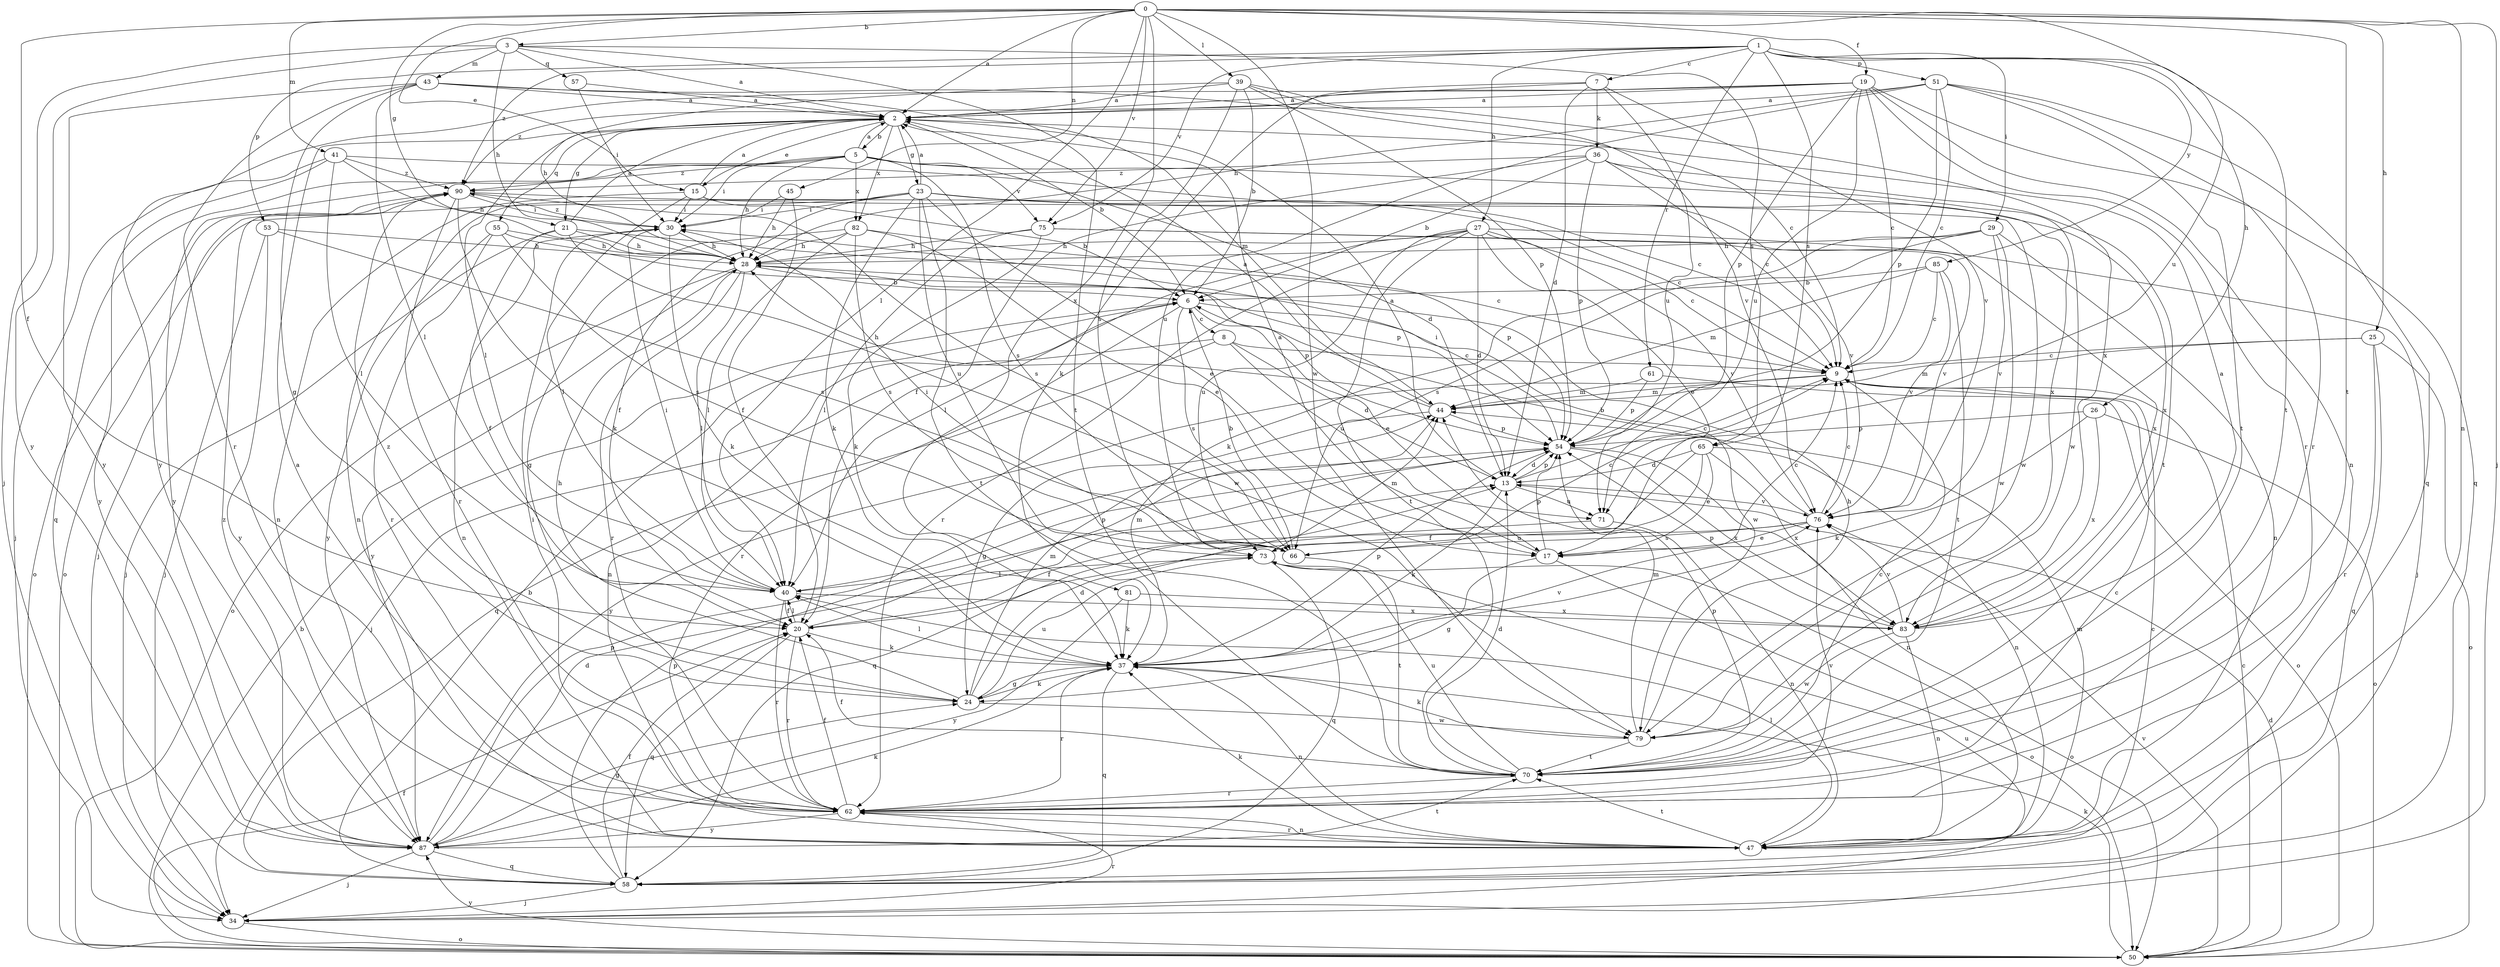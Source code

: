 strict digraph  {
0;
1;
2;
3;
5;
6;
7;
8;
9;
13;
15;
17;
19;
20;
21;
23;
24;
25;
26;
27;
28;
29;
30;
34;
36;
37;
39;
40;
41;
43;
44;
45;
47;
50;
51;
53;
54;
55;
57;
58;
61;
62;
65;
66;
70;
71;
73;
75;
76;
79;
81;
82;
83;
85;
87;
90;
0 -> 2  [label=a];
0 -> 3  [label=b];
0 -> 15  [label=e];
0 -> 19  [label=f];
0 -> 20  [label=f];
0 -> 21  [label=g];
0 -> 25  [label=h];
0 -> 34  [label=j];
0 -> 39  [label=l];
0 -> 40  [label=l];
0 -> 41  [label=m];
0 -> 45  [label=n];
0 -> 47  [label=n];
0 -> 70  [label=t];
0 -> 71  [label=u];
0 -> 75  [label=v];
0 -> 79  [label=w];
0 -> 81  [label=x];
1 -> 7  [label=c];
1 -> 26  [label=h];
1 -> 27  [label=h];
1 -> 29  [label=i];
1 -> 51  [label=p];
1 -> 53  [label=p];
1 -> 61  [label=r];
1 -> 65  [label=s];
1 -> 70  [label=t];
1 -> 75  [label=v];
1 -> 85  [label=y];
1 -> 90  [label=z];
2 -> 5  [label=b];
2 -> 6  [label=b];
2 -> 15  [label=e];
2 -> 21  [label=g];
2 -> 23  [label=g];
2 -> 40  [label=l];
2 -> 55  [label=q];
2 -> 82  [label=x];
3 -> 2  [label=a];
3 -> 28  [label=h];
3 -> 34  [label=j];
3 -> 43  [label=m];
3 -> 57  [label=q];
3 -> 65  [label=s];
3 -> 70  [label=t];
3 -> 87  [label=y];
5 -> 2  [label=a];
5 -> 13  [label=d];
5 -> 28  [label=h];
5 -> 30  [label=i];
5 -> 58  [label=q];
5 -> 66  [label=s];
5 -> 75  [label=v];
5 -> 82  [label=x];
5 -> 83  [label=x];
5 -> 87  [label=y];
5 -> 90  [label=z];
6 -> 8  [label=c];
6 -> 17  [label=e];
6 -> 47  [label=n];
6 -> 62  [label=r];
6 -> 66  [label=s];
6 -> 79  [label=w];
7 -> 2  [label=a];
7 -> 13  [label=d];
7 -> 36  [label=k];
7 -> 37  [label=k];
7 -> 71  [label=u];
7 -> 76  [label=v];
8 -> 9  [label=c];
8 -> 13  [label=d];
8 -> 34  [label=j];
8 -> 58  [label=q];
8 -> 71  [label=u];
9 -> 44  [label=m];
9 -> 87  [label=y];
13 -> 2  [label=a];
13 -> 9  [label=c];
13 -> 37  [label=k];
13 -> 54  [label=p];
13 -> 71  [label=u];
13 -> 76  [label=v];
15 -> 2  [label=a];
15 -> 6  [label=b];
15 -> 30  [label=i];
15 -> 40  [label=l];
15 -> 47  [label=n];
15 -> 79  [label=w];
17 -> 2  [label=a];
17 -> 9  [label=c];
17 -> 24  [label=g];
17 -> 50  [label=o];
17 -> 54  [label=p];
19 -> 2  [label=a];
19 -> 9  [label=c];
19 -> 47  [label=n];
19 -> 54  [label=p];
19 -> 58  [label=q];
19 -> 62  [label=r];
19 -> 71  [label=u];
19 -> 87  [label=y];
19 -> 90  [label=z];
20 -> 37  [label=k];
20 -> 40  [label=l];
20 -> 44  [label=m];
20 -> 58  [label=q];
20 -> 62  [label=r];
21 -> 2  [label=a];
21 -> 9  [label=c];
21 -> 20  [label=f];
21 -> 28  [label=h];
21 -> 34  [label=j];
21 -> 79  [label=w];
23 -> 2  [label=a];
23 -> 9  [label=c];
23 -> 17  [label=e];
23 -> 20  [label=f];
23 -> 30  [label=i];
23 -> 37  [label=k];
23 -> 47  [label=n];
23 -> 50  [label=o];
23 -> 70  [label=t];
23 -> 73  [label=u];
23 -> 83  [label=x];
24 -> 13  [label=d];
24 -> 28  [label=h];
24 -> 37  [label=k];
24 -> 44  [label=m];
24 -> 73  [label=u];
24 -> 79  [label=w];
24 -> 90  [label=z];
25 -> 9  [label=c];
25 -> 44  [label=m];
25 -> 50  [label=o];
25 -> 58  [label=q];
25 -> 62  [label=r];
26 -> 37  [label=k];
26 -> 50  [label=o];
26 -> 54  [label=p];
26 -> 83  [label=x];
27 -> 9  [label=c];
27 -> 13  [label=d];
27 -> 17  [label=e];
27 -> 28  [label=h];
27 -> 34  [label=j];
27 -> 40  [label=l];
27 -> 62  [label=r];
27 -> 70  [label=t];
27 -> 73  [label=u];
27 -> 76  [label=v];
28 -> 6  [label=b];
28 -> 40  [label=l];
28 -> 50  [label=o];
28 -> 54  [label=p];
28 -> 62  [label=r];
28 -> 87  [label=y];
29 -> 28  [label=h];
29 -> 37  [label=k];
29 -> 47  [label=n];
29 -> 66  [label=s];
29 -> 76  [label=v];
29 -> 79  [label=w];
30 -> 28  [label=h];
30 -> 37  [label=k];
30 -> 47  [label=n];
30 -> 90  [label=z];
34 -> 50  [label=o];
34 -> 62  [label=r];
34 -> 73  [label=u];
36 -> 6  [label=b];
36 -> 9  [label=c];
36 -> 20  [label=f];
36 -> 54  [label=p];
36 -> 70  [label=t];
36 -> 79  [label=w];
36 -> 90  [label=z];
37 -> 24  [label=g];
37 -> 40  [label=l];
37 -> 47  [label=n];
37 -> 54  [label=p];
37 -> 58  [label=q];
37 -> 62  [label=r];
37 -> 76  [label=v];
39 -> 2  [label=a];
39 -> 6  [label=b];
39 -> 28  [label=h];
39 -> 54  [label=p];
39 -> 66  [label=s];
39 -> 76  [label=v];
39 -> 83  [label=x];
40 -> 20  [label=f];
40 -> 30  [label=i];
40 -> 54  [label=p];
40 -> 62  [label=r];
40 -> 83  [label=x];
41 -> 9  [label=c];
41 -> 28  [label=h];
41 -> 34  [label=j];
41 -> 40  [label=l];
41 -> 87  [label=y];
41 -> 90  [label=z];
43 -> 2  [label=a];
43 -> 9  [label=c];
43 -> 24  [label=g];
43 -> 40  [label=l];
43 -> 44  [label=m];
43 -> 62  [label=r];
43 -> 87  [label=y];
44 -> 2  [label=a];
44 -> 24  [label=g];
44 -> 28  [label=h];
44 -> 54  [label=p];
45 -> 20  [label=f];
45 -> 28  [label=h];
45 -> 30  [label=i];
47 -> 37  [label=k];
47 -> 40  [label=l];
47 -> 44  [label=m];
47 -> 62  [label=r];
47 -> 70  [label=t];
50 -> 6  [label=b];
50 -> 9  [label=c];
50 -> 13  [label=d];
50 -> 20  [label=f];
50 -> 37  [label=k];
50 -> 76  [label=v];
50 -> 87  [label=y];
51 -> 2  [label=a];
51 -> 9  [label=c];
51 -> 28  [label=h];
51 -> 54  [label=p];
51 -> 58  [label=q];
51 -> 62  [label=r];
51 -> 70  [label=t];
51 -> 73  [label=u];
53 -> 28  [label=h];
53 -> 34  [label=j];
53 -> 66  [label=s];
53 -> 87  [label=y];
54 -> 13  [label=d];
54 -> 30  [label=i];
54 -> 47  [label=n];
54 -> 83  [label=x];
55 -> 28  [label=h];
55 -> 54  [label=p];
55 -> 62  [label=r];
55 -> 66  [label=s];
55 -> 87  [label=y];
57 -> 2  [label=a];
57 -> 30  [label=i];
58 -> 6  [label=b];
58 -> 9  [label=c];
58 -> 20  [label=f];
58 -> 34  [label=j];
58 -> 54  [label=p];
61 -> 44  [label=m];
61 -> 50  [label=o];
61 -> 54  [label=p];
62 -> 2  [label=a];
62 -> 9  [label=c];
62 -> 20  [label=f];
62 -> 30  [label=i];
62 -> 47  [label=n];
62 -> 76  [label=v];
62 -> 87  [label=y];
65 -> 13  [label=d];
65 -> 17  [label=e];
65 -> 20  [label=f];
65 -> 47  [label=n];
65 -> 58  [label=q];
65 -> 83  [label=x];
66 -> 6  [label=b];
66 -> 9  [label=c];
66 -> 30  [label=i];
66 -> 70  [label=t];
70 -> 9  [label=c];
70 -> 13  [label=d];
70 -> 20  [label=f];
70 -> 54  [label=p];
70 -> 62  [label=r];
70 -> 73  [label=u];
71 -> 20  [label=f];
71 -> 47  [label=n];
73 -> 40  [label=l];
73 -> 44  [label=m];
73 -> 50  [label=o];
73 -> 58  [label=q];
75 -> 28  [label=h];
75 -> 37  [label=k];
75 -> 40  [label=l];
75 -> 76  [label=v];
75 -> 83  [label=x];
76 -> 6  [label=b];
76 -> 9  [label=c];
76 -> 17  [label=e];
76 -> 66  [label=s];
76 -> 73  [label=u];
79 -> 28  [label=h];
79 -> 37  [label=k];
79 -> 44  [label=m];
79 -> 70  [label=t];
81 -> 37  [label=k];
81 -> 83  [label=x];
81 -> 87  [label=y];
82 -> 17  [label=e];
82 -> 24  [label=g];
82 -> 28  [label=h];
82 -> 40  [label=l];
82 -> 54  [label=p];
82 -> 66  [label=s];
83 -> 2  [label=a];
83 -> 47  [label=n];
83 -> 54  [label=p];
83 -> 76  [label=v];
83 -> 79  [label=w];
85 -> 6  [label=b];
85 -> 9  [label=c];
85 -> 44  [label=m];
85 -> 70  [label=t];
85 -> 76  [label=v];
87 -> 13  [label=d];
87 -> 24  [label=g];
87 -> 34  [label=j];
87 -> 37  [label=k];
87 -> 54  [label=p];
87 -> 58  [label=q];
87 -> 70  [label=t];
87 -> 90  [label=z];
90 -> 30  [label=i];
90 -> 34  [label=j];
90 -> 37  [label=k];
90 -> 50  [label=o];
90 -> 62  [label=r];
90 -> 66  [label=s];
90 -> 76  [label=v];
}

